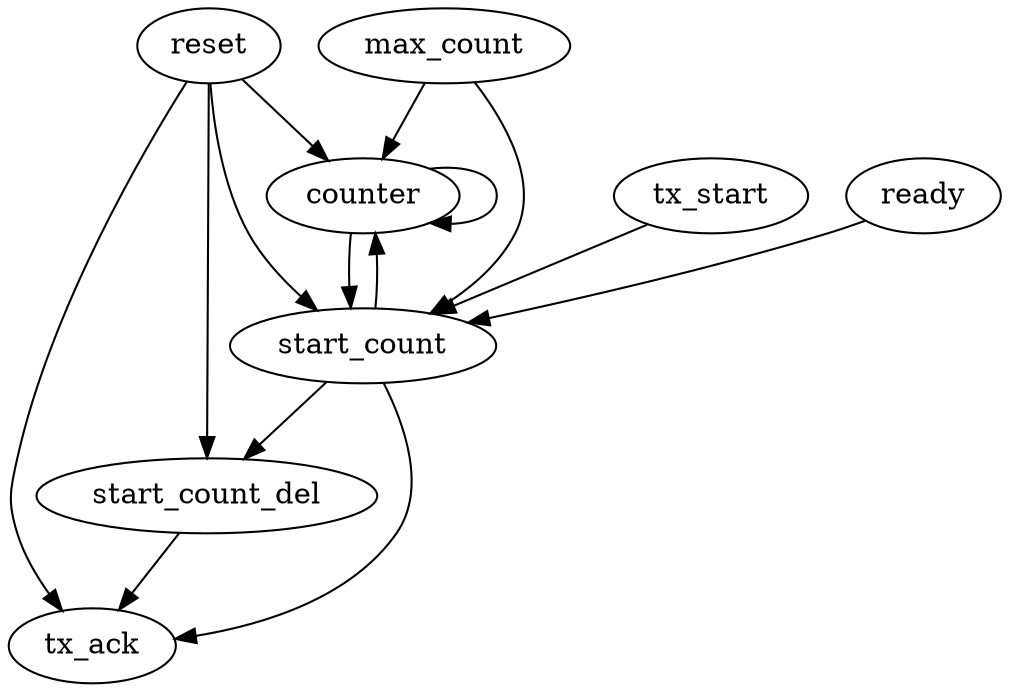 digraph "" {
	reset -> counter	 [weight=3.0];
	reset -> start_count_del	 [weight=2.0];
	reset -> start_count	 [weight=3.0];
	reset -> tx_ack	 [weight=2.0];
	counter -> counter	 [weight=3.0];
	counter -> start_count	 [weight=1.0];
	start_count_del -> tx_ack	 [weight=1.0];
	start_count -> counter	 [weight=1.0];
	start_count -> start_count_del	 [weight=1.0];
	start_count -> tx_ack	 [weight=1.0];
	max_count -> counter	 [weight=2.0];
	max_count -> start_count	 [weight=1.0];
	tx_start -> start_count	 [weight=2.0];
	ready -> start_count	 [weight=1.0];
}
